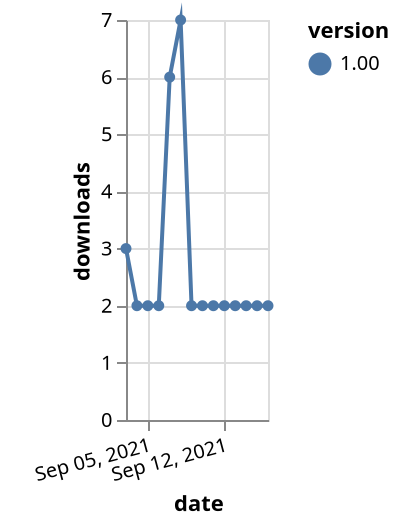 {"$schema": "https://vega.github.io/schema/vega-lite/v5.json", "description": "A simple bar chart with embedded data.", "data": {"values": [{"date": "2021-09-03", "total": 3405, "delta": 3, "version": "1.00"}, {"date": "2021-09-04", "total": 3407, "delta": 2, "version": "1.00"}, {"date": "2021-09-05", "total": 3409, "delta": 2, "version": "1.00"}, {"date": "2021-09-06", "total": 3411, "delta": 2, "version": "1.00"}, {"date": "2021-09-07", "total": 3417, "delta": 6, "version": "1.00"}, {"date": "2021-09-08", "total": 3424, "delta": 7, "version": "1.00"}, {"date": "2021-09-09", "total": 3426, "delta": 2, "version": "1.00"}, {"date": "2021-09-10", "total": 3428, "delta": 2, "version": "1.00"}, {"date": "2021-09-11", "total": 3430, "delta": 2, "version": "1.00"}, {"date": "2021-09-12", "total": 3432, "delta": 2, "version": "1.00"}, {"date": "2021-09-13", "total": 3434, "delta": 2, "version": "1.00"}, {"date": "2021-09-14", "total": 3436, "delta": 2, "version": "1.00"}, {"date": "2021-09-15", "total": 3438, "delta": 2, "version": "1.00"}, {"date": "2021-09-16", "total": 3440, "delta": 2, "version": "1.00"}]}, "width": "container", "mark": {"type": "line", "point": {"filled": true}}, "encoding": {"x": {"field": "date", "type": "temporal", "timeUnit": "yearmonthdate", "title": "date", "axis": {"labelAngle": -15}}, "y": {"field": "delta", "type": "quantitative", "title": "downloads"}, "color": {"field": "version", "type": "nominal"}, "tooltip": {"field": "delta"}}}